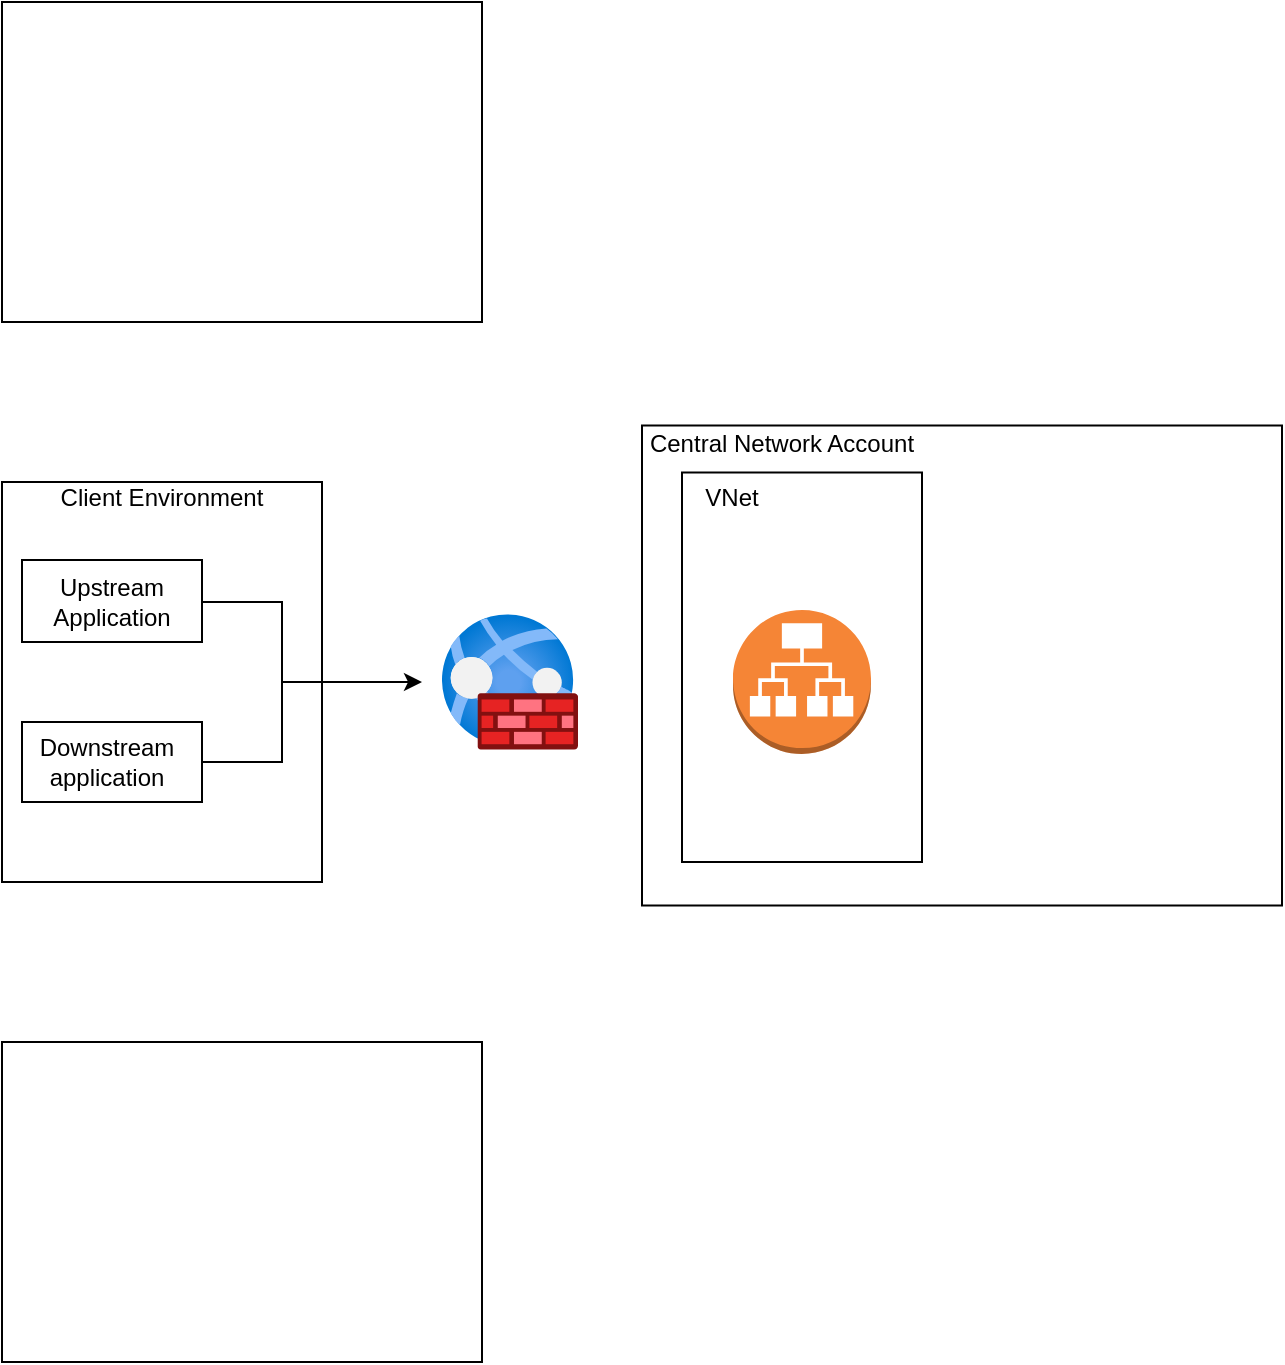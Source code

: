 <mxfile version="22.1.9" type="github">
  <diagram name="Page-1" id="_SyBhIFOfjh_DDNiRt_G">
    <mxGraphModel dx="415" dy="316" grid="1" gridSize="10" guides="1" tooltips="1" connect="1" arrows="1" fold="1" page="1" pageScale="1" pageWidth="1169" pageHeight="827" math="0" shadow="0">
      <root>
        <mxCell id="0" />
        <mxCell id="1" parent="0" />
        <mxCell id="JN2mKcrzm0x3pErmMH2V-1" value="" style="rounded=0;whiteSpace=wrap;html=1;" vertex="1" parent="1">
          <mxGeometry x="40" y="80" width="240" height="160" as="geometry" />
        </mxCell>
        <mxCell id="JN2mKcrzm0x3pErmMH2V-3" value="" style="rounded=0;whiteSpace=wrap;html=1;" vertex="1" parent="1">
          <mxGeometry x="40" y="600" width="240" height="160" as="geometry" />
        </mxCell>
        <mxCell id="JN2mKcrzm0x3pErmMH2V-4" value="" style="rounded=0;whiteSpace=wrap;html=1;" vertex="1" parent="1">
          <mxGeometry x="360" y="291.75" width="320" height="240" as="geometry" />
        </mxCell>
        <mxCell id="JN2mKcrzm0x3pErmMH2V-2" value="" style="rounded=0;whiteSpace=wrap;html=1;labelPosition=left;verticalLabelPosition=top;align=left;verticalAlign=bottom;textDirection=ltr;fontStyle=1" vertex="1" parent="1">
          <mxGeometry x="40" y="320" width="160" height="200" as="geometry" />
        </mxCell>
        <mxCell id="JN2mKcrzm0x3pErmMH2V-5" value="Client Environment" style="text;strokeColor=none;align=center;fillColor=none;html=1;verticalAlign=middle;whiteSpace=wrap;rounded=0;" vertex="1" parent="1">
          <mxGeometry x="40" y="320" width="160" height="16.5" as="geometry" />
        </mxCell>
        <mxCell id="JN2mKcrzm0x3pErmMH2V-6" value="" style="rounded=0;whiteSpace=wrap;html=1;" vertex="1" parent="1">
          <mxGeometry x="50" y="359" width="90" height="41" as="geometry" />
        </mxCell>
        <mxCell id="JN2mKcrzm0x3pErmMH2V-14" value="" style="edgeStyle=orthogonalEdgeStyle;rounded=0;orthogonalLoop=1;jettySize=auto;html=1;" edge="1" parent="1" source="JN2mKcrzm0x3pErmMH2V-7">
          <mxGeometry relative="1" as="geometry">
            <mxPoint x="250" y="420.0" as="targetPoint" />
            <Array as="points">
              <mxPoint x="180" y="460" />
              <mxPoint x="180" y="420" />
            </Array>
          </mxGeometry>
        </mxCell>
        <mxCell id="JN2mKcrzm0x3pErmMH2V-7" value="" style="rounded=0;whiteSpace=wrap;html=1;" vertex="1" parent="1">
          <mxGeometry x="50" y="440" width="90" height="40" as="geometry" />
        </mxCell>
        <mxCell id="JN2mKcrzm0x3pErmMH2V-9" value="Upstream Application" style="text;strokeColor=none;align=center;fillColor=none;html=1;verticalAlign=middle;whiteSpace=wrap;rounded=0;" vertex="1" parent="1">
          <mxGeometry x="50" y="360" width="90" height="40" as="geometry" />
        </mxCell>
        <mxCell id="JN2mKcrzm0x3pErmMH2V-10" value="Downstream application" style="text;strokeColor=none;align=center;fillColor=none;html=1;verticalAlign=middle;whiteSpace=wrap;rounded=0;" vertex="1" parent="1">
          <mxGeometry x="55" y="440" width="75" height="40" as="geometry" />
        </mxCell>
        <mxCell id="JN2mKcrzm0x3pErmMH2V-17" value="" style="image;aspect=fixed;html=1;points=[];align=center;fontSize=12;image=img/lib/azure2/networking/Web_Application_Firewall_Policies_WAF.svg;" vertex="1" parent="1">
          <mxGeometry x="260" y="386" width="68" height="68" as="geometry" />
        </mxCell>
        <mxCell id="JN2mKcrzm0x3pErmMH2V-18" value="" style="whiteSpace=wrap;html=1;" vertex="1" parent="1">
          <mxGeometry x="380" y="315.25" width="120" height="194.75" as="geometry" />
        </mxCell>
        <mxCell id="JN2mKcrzm0x3pErmMH2V-19" value="Central Network Account" style="text;strokeColor=none;align=center;fillColor=none;html=1;verticalAlign=middle;whiteSpace=wrap;rounded=0;" vertex="1" parent="1">
          <mxGeometry x="360" y="291.75" width="140" height="18.25" as="geometry" />
        </mxCell>
        <mxCell id="JN2mKcrzm0x3pErmMH2V-20" value="VNet" style="text;strokeColor=none;align=center;fillColor=none;html=1;verticalAlign=middle;whiteSpace=wrap;rounded=0;" vertex="1" parent="1">
          <mxGeometry x="380" y="315.25" width="50" height="24.75" as="geometry" />
        </mxCell>
        <mxCell id="JN2mKcrzm0x3pErmMH2V-25" value="" style="endArrow=none;html=1;rounded=0;edgeStyle=orthogonalEdgeStyle;" edge="1" parent="1">
          <mxGeometry width="50" height="50" relative="1" as="geometry">
            <mxPoint x="140" y="380" as="sourcePoint" />
            <mxPoint x="190" y="420" as="targetPoint" />
            <Array as="points">
              <mxPoint x="180" y="380" />
              <mxPoint x="180" y="420" />
              <mxPoint x="190" y="420" />
            </Array>
          </mxGeometry>
        </mxCell>
        <mxCell id="JN2mKcrzm0x3pErmMH2V-29" value="" style="outlineConnect=0;dashed=0;verticalLabelPosition=bottom;verticalAlign=top;align=center;html=1;shape=mxgraph.aws3.application_load_balancer;fillColor=#F58536;gradientColor=none;" vertex="1" parent="1">
          <mxGeometry x="405.5" y="384" width="69" height="72" as="geometry" />
        </mxCell>
      </root>
    </mxGraphModel>
  </diagram>
</mxfile>
